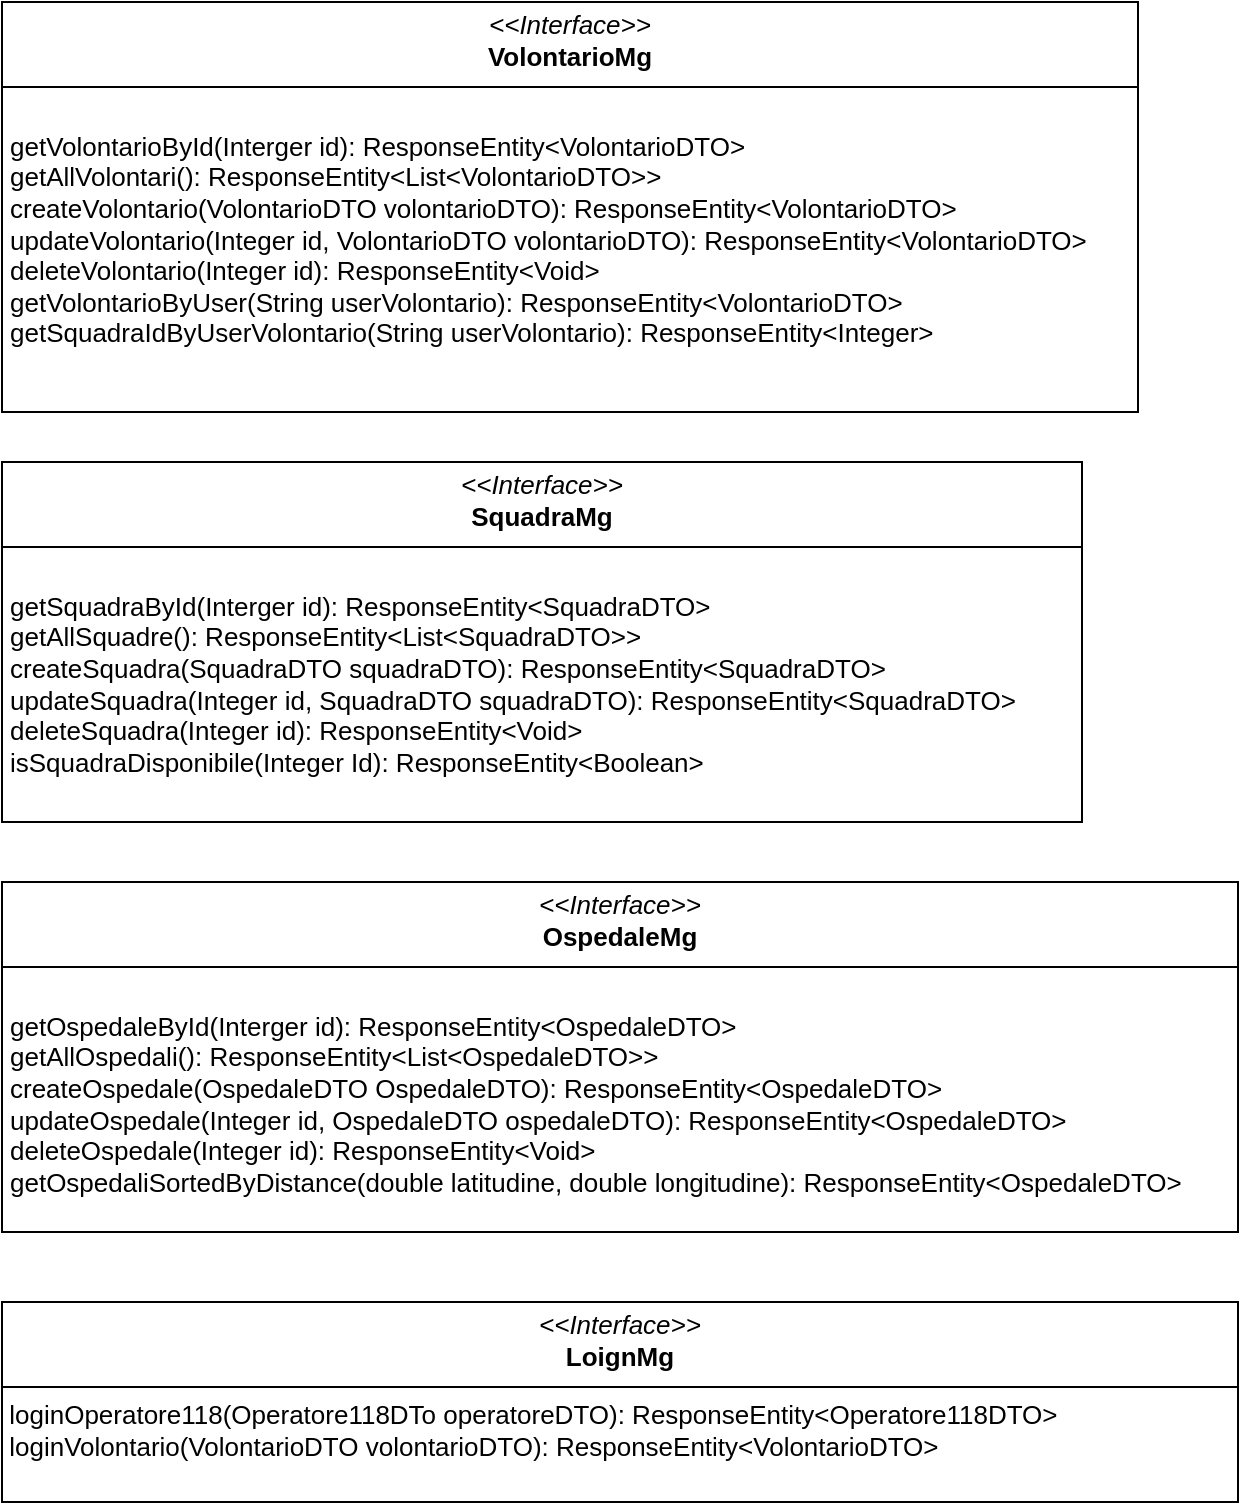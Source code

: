 <mxfile version="24.4.9" type="device">
  <diagram id="C5RBs43oDa-KdzZeNtuy" name="Page-1">
    <mxGraphModel dx="1436" dy="895" grid="1" gridSize="10" guides="1" tooltips="1" connect="1" arrows="1" fold="1" page="1" pageScale="1" pageWidth="827" pageHeight="1169" math="0" shadow="0">
      <root>
        <mxCell id="WIyWlLk6GJQsqaUBKTNV-0" />
        <mxCell id="WIyWlLk6GJQsqaUBKTNV-1" parent="WIyWlLk6GJQsqaUBKTNV-0" />
        <mxCell id="YlNXogwaohBHcSjiJK1X-15" value="&lt;p style=&quot;margin: 4px 0px 0px; text-align: center; font-size: 13px;&quot;&gt;&lt;font style=&quot;font-size: 13px;&quot;&gt;&lt;i&gt;&amp;lt;&amp;lt;Interface&amp;gt;&amp;gt;&lt;/i&gt;&lt;br&gt;&lt;b&gt;VolontarioMg&lt;/b&gt;&lt;br&gt;&lt;/font&gt;&lt;/p&gt;&lt;hr size=&quot;1&quot; style=&quot;border-style: solid; font-size: 13px;&quot;&gt;&lt;font style=&quot;font-size: 13px;&quot;&gt;&lt;br&gt;&lt;/font&gt;&lt;p style=&quot;margin: 0px 0px 0px 4px; font-size: 13px;&quot;&gt;&lt;font style=&quot;font-size: 13px;&quot;&gt;getVolontarioById(Interger id): ResponseEntity&amp;lt;VolontarioDTO&amp;gt;&lt;/font&gt;&lt;/p&gt;&lt;p style=&quot;margin: 0px 0px 0px 4px; font-size: 13px;&quot;&gt;&lt;font style=&quot;font-size: 13px;&quot;&gt;getAllVolontari(): ResponseEntity&amp;lt;List&amp;lt;VolontarioDTO&amp;gt;&amp;gt;&lt;/font&gt;&lt;/p&gt;&lt;p style=&quot;margin: 0px 0px 0px 4px; font-size: 13px;&quot;&gt;&lt;font style=&quot;font-size: 13px;&quot;&gt;createVolontario(VolontarioDTO volontarioDTO): ResponseEntity&amp;lt;VolontarioDTO&amp;gt;&lt;/font&gt;&lt;/p&gt;&lt;p style=&quot;margin: 0px 0px 0px 4px; font-size: 13px;&quot;&gt;&lt;font style=&quot;font-size: 13px;&quot;&gt;updateVolontario(Integer id, VolontarioDTO volontarioDTO): ResponseEntity&amp;lt;VolontarioDTO&amp;gt;&lt;/font&gt;&lt;/p&gt;&lt;p style=&quot;margin: 0px 0px 0px 4px; font-size: 13px;&quot;&gt;&lt;font style=&quot;font-size: 13px;&quot;&gt;deleteVolontario(Integer id): ResponseEntity&amp;lt;Void&amp;gt;&lt;/font&gt;&lt;/p&gt;&lt;p style=&quot;margin: 0px 0px 0px 4px; font-size: 13px;&quot;&gt;&lt;font style=&quot;font-size: 13px;&quot;&gt;getVolontarioByUser(String userVolontario): ResponseEntity&amp;lt;VolontarioDTO&amp;gt;&lt;/font&gt;&lt;/p&gt;&lt;p style=&quot;margin: 0px 0px 0px 4px; font-size: 13px;&quot;&gt;&lt;font style=&quot;font-size: 13px;&quot;&gt;getSquadraIdByUserVolontario(String userVolontario): ResponseEntity&amp;lt;Integer&amp;gt;&lt;/font&gt;&lt;/p&gt;&lt;p style=&quot;margin: 0px 0px 0px 4px; font-size: 13px;&quot;&gt;&lt;/p&gt;&lt;p style=&quot;margin: 0px 0px 0px 4px; font-size: 13px;&quot;&gt;&lt;/p&gt;&lt;p style=&quot;margin: 0px 0px 0px 4px; font-size: 13px;&quot;&gt;&lt;font style=&quot;font-size: 13px;&quot;&gt;&lt;br&gt;&lt;br&gt;&lt;/font&gt;&lt;/p&gt;&lt;p style=&quot;margin:0px;margin-left:4px;&quot;&gt;&lt;/p&gt;" style="verticalAlign=top;align=left;overflow=fill;html=1;whiteSpace=wrap;" parent="WIyWlLk6GJQsqaUBKTNV-1" vertex="1">
          <mxGeometry x="42" y="40" width="568" height="205" as="geometry" />
        </mxCell>
        <mxCell id="YlNXogwaohBHcSjiJK1X-16" value="&lt;p style=&quot;margin: 4px 0px 0px; text-align: center; font-size: 13px;&quot;&gt;&lt;font style=&quot;font-size: 13px;&quot;&gt;&lt;i&gt;&amp;lt;&amp;lt;Interface&amp;gt;&amp;gt;&lt;/i&gt;&lt;br&gt;&lt;b&gt;SquadraMg&lt;/b&gt;&lt;br&gt;&lt;/font&gt;&lt;/p&gt;&lt;hr size=&quot;1&quot; style=&quot;border-style: solid; font-size: 13px;&quot;&gt;&lt;font style=&quot;font-size: 13px;&quot;&gt;&lt;br&gt;&lt;/font&gt;&lt;p style=&quot;margin: 0px 0px 0px 4px; font-size: 13px;&quot;&gt;&lt;font style=&quot;font-size: 13px;&quot;&gt;getSquadraById(Interger id): ResponseEntity&amp;lt;SquadraDTO&amp;gt;&lt;/font&gt;&lt;/p&gt;&lt;p style=&quot;margin: 0px 0px 0px 4px; font-size: 13px;&quot;&gt;&lt;font style=&quot;font-size: 13px;&quot;&gt;getAllSquadre(): ResponseEntity&amp;lt;List&amp;lt;SquadraDTO&amp;gt;&amp;gt;&lt;/font&gt;&lt;/p&gt;&lt;p style=&quot;margin: 0px 0px 0px 4px; font-size: 13px;&quot;&gt;&lt;font style=&quot;font-size: 13px;&quot;&gt;createSquadra(SquadraDTO squadraDTO): ResponseEntity&amp;lt;SquadraDTO&amp;gt;&lt;/font&gt;&lt;/p&gt;&lt;p style=&quot;margin: 0px 0px 0px 4px; font-size: 13px;&quot;&gt;&lt;font style=&quot;font-size: 13px;&quot;&gt;updateSquadra(Integer id, SquadraDTO squadraDTO): ResponseEntity&amp;lt;SquadraDTO&amp;gt;&lt;/font&gt;&lt;/p&gt;&lt;p style=&quot;margin: 0px 0px 0px 4px; font-size: 13px;&quot;&gt;&lt;font style=&quot;font-size: 13px;&quot;&gt;deleteSquadra(Integer id): ResponseEntity&amp;lt;Void&amp;gt;&lt;/font&gt;&lt;/p&gt;&lt;p style=&quot;margin: 0px 0px 0px 4px; font-size: 13px;&quot;&gt;&lt;font style=&quot;font-size: 13px;&quot;&gt;isSquadraDisponibile(Integer Id): ResponseEntity&amp;lt;Boolean&amp;gt;&lt;br&gt;&lt;br&gt;&lt;/font&gt;&lt;/p&gt;&lt;p style=&quot;margin:0px;margin-left:4px;&quot;&gt;&lt;/p&gt;" style="verticalAlign=top;align=left;overflow=fill;html=1;whiteSpace=wrap;" parent="WIyWlLk6GJQsqaUBKTNV-1" vertex="1">
          <mxGeometry x="42" y="270" width="540" height="180" as="geometry" />
        </mxCell>
        <mxCell id="YlNXogwaohBHcSjiJK1X-20" value="&lt;p style=&quot;margin: 4px 0px 0px; text-align: center; font-size: 13px;&quot;&gt;&lt;font style=&quot;font-size: 13px;&quot;&gt;&lt;i&gt;&amp;lt;&amp;lt;Interface&amp;gt;&amp;gt;&lt;/i&gt;&lt;br&gt;&lt;b&gt;OspedaleMg&lt;/b&gt;&lt;br&gt;&lt;/font&gt;&lt;/p&gt;&lt;hr size=&quot;1&quot; style=&quot;border-style: solid; font-size: 13px;&quot;&gt;&lt;font style=&quot;font-size: 13px;&quot;&gt;&lt;br&gt;&lt;/font&gt;&lt;p style=&quot;margin: 0px 0px 0px 4px; font-size: 13px;&quot;&gt;&lt;font style=&quot;font-size: 13px;&quot;&gt;getOspedaleById(Interger id): ResponseEntity&amp;lt;OspedaleDTO&amp;gt;&lt;/font&gt;&lt;/p&gt;&lt;p style=&quot;margin: 0px 0px 0px 4px; font-size: 13px;&quot;&gt;&lt;font style=&quot;font-size: 13px;&quot;&gt;getAllOspedali(): ResponseEntity&amp;lt;List&amp;lt;OspedaleDTO&amp;gt;&amp;gt;&lt;/font&gt;&lt;/p&gt;&lt;p style=&quot;margin: 0px 0px 0px 4px; font-size: 13px;&quot;&gt;&lt;font style=&quot;font-size: 13px;&quot;&gt;createOspedale(OspedaleDTO OspedaleDTO): ResponseEntity&amp;lt;OspedaleDTO&amp;gt;&lt;/font&gt;&lt;/p&gt;&lt;p style=&quot;margin: 0px 0px 0px 4px; font-size: 13px;&quot;&gt;&lt;font style=&quot;font-size: 13px;&quot;&gt;updateOspedale(Integer id, OspedaleDTO ospedaleDTO): ResponseEntity&amp;lt;OspedaleDTO&amp;gt;&lt;/font&gt;&lt;/p&gt;&lt;p style=&quot;margin: 0px 0px 0px 4px; font-size: 13px;&quot;&gt;&lt;font style=&quot;font-size: 13px;&quot;&gt;deleteOspedale(Integer id): ResponseEntity&amp;lt;Void&amp;gt;&lt;/font&gt;&lt;/p&gt;&lt;p style=&quot;margin: 0px 0px 0px 4px; font-size: 13px;&quot;&gt;&lt;font style=&quot;font-size: 13px;&quot;&gt;getOspedaliSortedByDistance(double latitudine, double longitudine): ResponseEntity&amp;lt;OspedaleDTO&amp;gt;&lt;/font&gt;&lt;/p&gt;&lt;p style=&quot;margin: 0px 0px 0px 4px; font-size: 13px;&quot;&gt;&lt;font style=&quot;font-size: 13px;&quot;&gt;&lt;br&gt;&lt;br&gt;&lt;/font&gt;&lt;/p&gt;&lt;p style=&quot;margin:0px;margin-left:4px;&quot;&gt;&lt;/p&gt;" style="verticalAlign=top;align=left;overflow=fill;html=1;whiteSpace=wrap;" parent="WIyWlLk6GJQsqaUBKTNV-1" vertex="1">
          <mxGeometry x="42" y="480" width="618" height="175" as="geometry" />
        </mxCell>
        <mxCell id="UM1X52o4r_X7G3bdkcZ0-2" value="&lt;p style=&quot;margin: 4px 0px 0px; text-align: center; font-size: 13px;&quot;&gt;&lt;font style=&quot;font-size: 13px;&quot;&gt;&lt;i&gt;&amp;lt;&amp;lt;Interface&amp;gt;&amp;gt;&lt;/i&gt;&lt;br&gt;&lt;b&gt;LoignMg&lt;/b&gt;&lt;br&gt;&lt;/font&gt;&lt;/p&gt;&lt;hr size=&quot;1&quot; style=&quot;border-style: solid; font-size: 13px;&quot;&gt;&lt;div&gt;&lt;font style=&quot;font-size: 13px;&quot;&gt;&amp;nbsp;loginOperatore118(Operatore118DTo operatoreDTO): ResponseEntity&amp;lt;Operatore118DTO&amp;gt;&lt;br&gt;&lt;/font&gt;&lt;/div&gt;&lt;div&gt;&lt;font style=&quot;font-size: 13px;&quot;&gt;&amp;nbsp;loginVolontario(VolontarioDTO volontarioDTO): ResponseEntity&amp;lt;VolontarioDTO&amp;gt;&lt;br&gt;&lt;/font&gt;&lt;/div&gt;&lt;br&gt;&lt;p style=&quot;margin: 0px 0px 0px 4px; font-size: 13px;&quot;&gt;&lt;font style=&quot;font-size: 13px;&quot;&gt;&lt;br&gt;&lt;br&gt;&lt;/font&gt;&lt;/p&gt;&lt;p style=&quot;margin:0px;margin-left:4px;&quot;&gt;&lt;/p&gt;" style="verticalAlign=top;align=left;overflow=fill;html=1;whiteSpace=wrap;" vertex="1" parent="WIyWlLk6GJQsqaUBKTNV-1">
          <mxGeometry x="42" y="690" width="618" height="100" as="geometry" />
        </mxCell>
      </root>
    </mxGraphModel>
  </diagram>
</mxfile>
